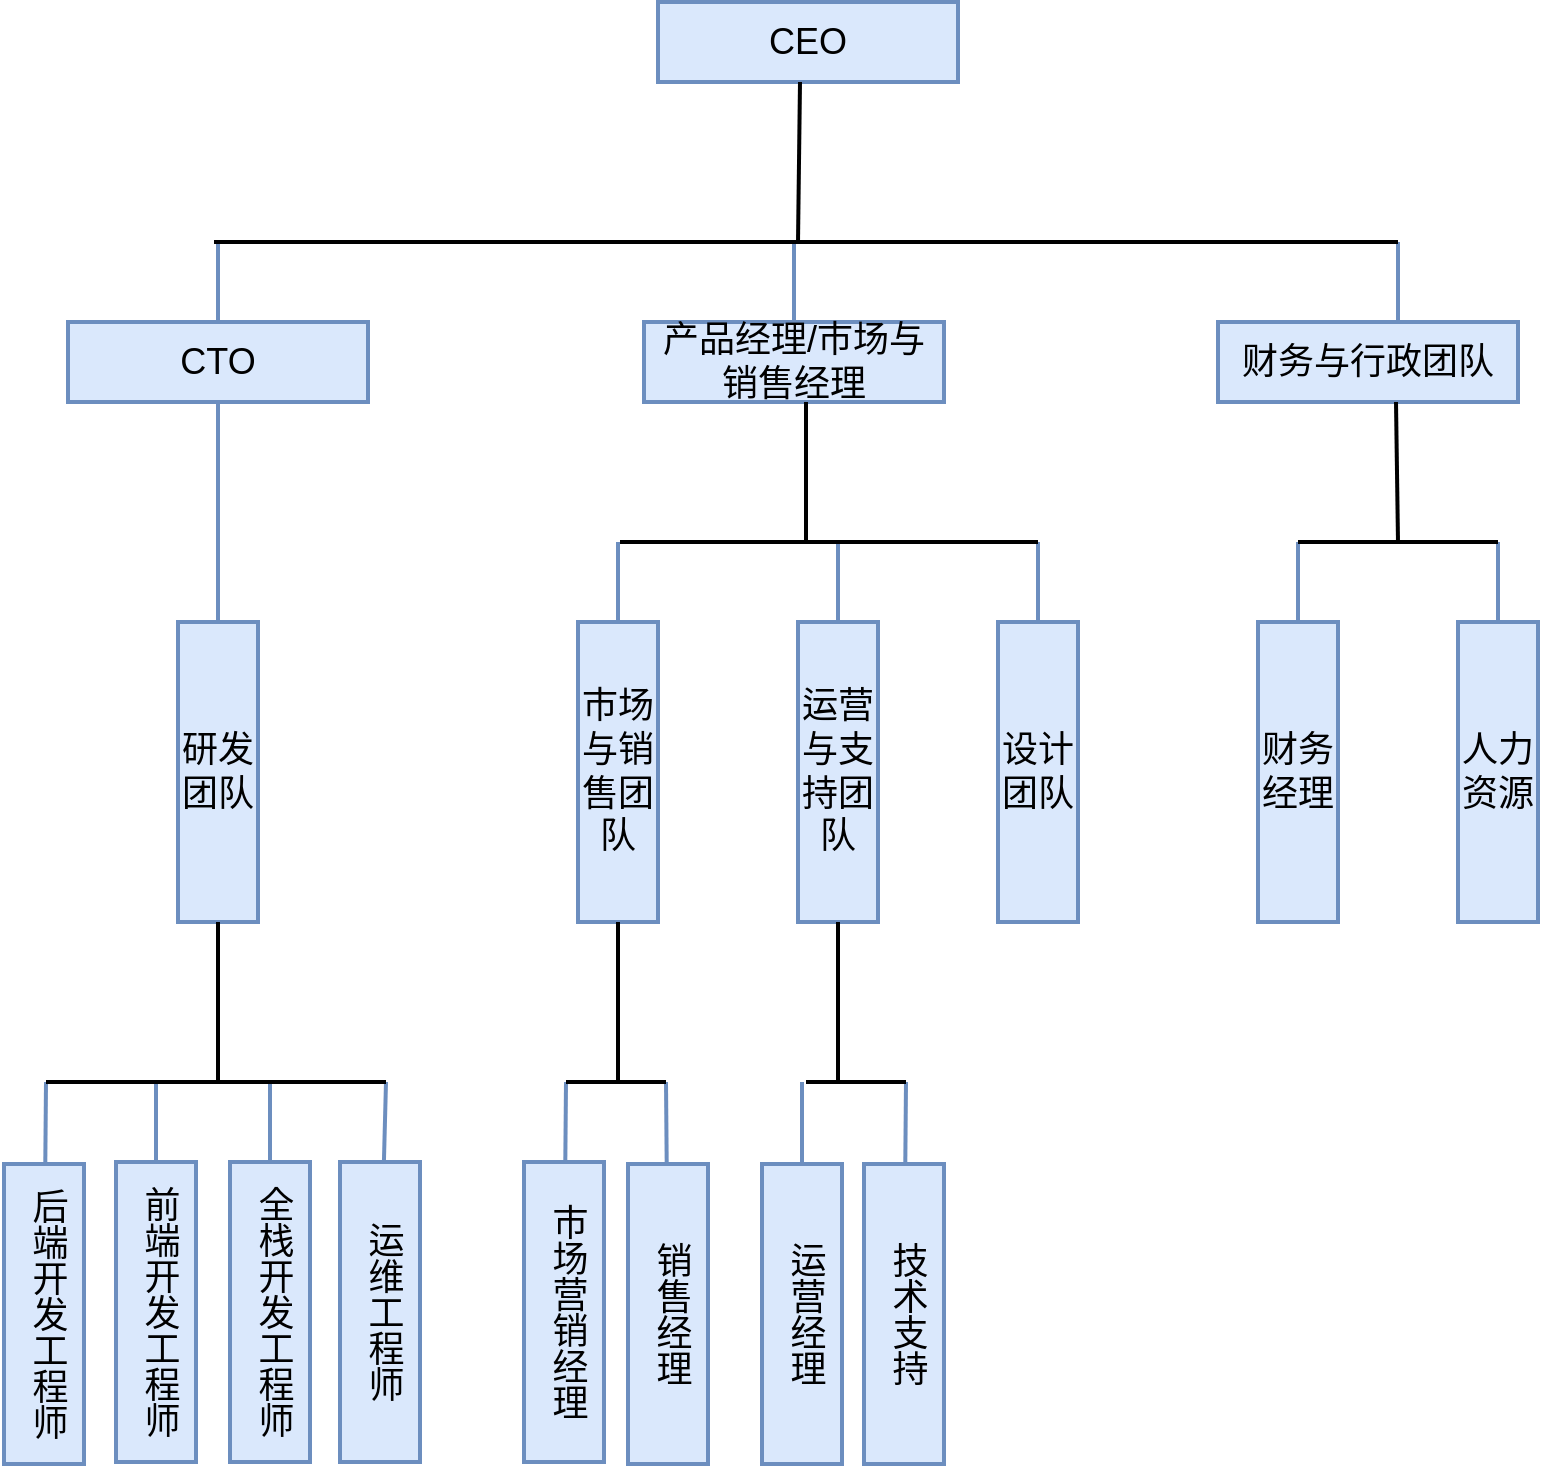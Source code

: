 <mxfile version="24.8.1">
  <diagram name="第 1 页" id="kcZdlDMOoqQzpaW8ADvZ">
    <mxGraphModel dx="1051" dy="786" grid="1" gridSize="10" guides="1" tooltips="1" connect="1" arrows="1" fold="1" page="1" pageScale="1" pageWidth="827" pageHeight="1169" math="0" shadow="0">
      <root>
        <mxCell id="0" />
        <mxCell id="1" parent="0" />
        <mxCell id="jP5qqYoJzU4zsviBNMvY-36" value="CEO" style="whiteSpace=wrap;strokeWidth=2;fillColor=#dae8fc;strokeColor=#6c8ebf;fontSize=18;" parent="1" vertex="1">
          <mxGeometry x="350" y="30" width="150" height="40" as="geometry" />
        </mxCell>
        <mxCell id="jP5qqYoJzU4zsviBNMvY-37" value="CTO" style="whiteSpace=wrap;strokeWidth=2;fillColor=#dae8fc;strokeColor=#6c8ebf;fontSize=18;" parent="1" vertex="1">
          <mxGeometry x="55" y="190" width="150" height="40" as="geometry" />
        </mxCell>
        <mxCell id="jP5qqYoJzU4zsviBNMvY-38" value="产品经理/市场与销售经理" style="whiteSpace=wrap;strokeWidth=2;fillColor=#dae8fc;strokeColor=#6c8ebf;fontSize=18;" parent="1" vertex="1">
          <mxGeometry x="343" y="190" width="150" height="40" as="geometry" />
        </mxCell>
        <mxCell id="jP5qqYoJzU4zsviBNMvY-39" value="研发团队" style="whiteSpace=wrap;strokeWidth=2;direction=south;fillColor=#dae8fc;strokeColor=#6c8ebf;fontSize=18;" parent="1" vertex="1">
          <mxGeometry x="110" y="340" width="40" height="150" as="geometry" />
        </mxCell>
        <mxCell id="jP5qqYoJzU4zsviBNMvY-40" value="后端开发工程师" style="strokeWidth=2;direction=south;whiteSpace=wrap;textDirection=vertical-lr;fillColor=#dae8fc;strokeColor=#6c8ebf;fontSize=18;" parent="1" vertex="1">
          <mxGeometry x="23" y="611" width="40" height="150" as="geometry" />
        </mxCell>
        <mxCell id="jP5qqYoJzU4zsviBNMvY-41" value="前端开发工程师" style="whiteSpace=wrap;strokeWidth=2;direction=south;textDirection=vertical-lr;fillColor=#dae8fc;strokeColor=#6c8ebf;fontSize=18;" parent="1" vertex="1">
          <mxGeometry x="79" y="610" width="40" height="150" as="geometry" />
        </mxCell>
        <mxCell id="jP5qqYoJzU4zsviBNMvY-42" value="全栈开发工程师" style="whiteSpace=wrap;strokeWidth=2;direction=south;textDirection=vertical-lr;fillColor=#dae8fc;strokeColor=#6c8ebf;fontSize=18;" parent="1" vertex="1">
          <mxGeometry x="136" y="610" width="40" height="150" as="geometry" />
        </mxCell>
        <mxCell id="jP5qqYoJzU4zsviBNMvY-43" value="运维工程师" style="whiteSpace=wrap;strokeWidth=2;direction=south;textDirection=vertical-lr;fillColor=#dae8fc;strokeColor=#6c8ebf;fontSize=18;" parent="1" vertex="1">
          <mxGeometry x="191" y="610" width="40" height="150" as="geometry" />
        </mxCell>
        <mxCell id="jP5qqYoJzU4zsviBNMvY-44" value="市场与销售团队" style="whiteSpace=wrap;strokeWidth=2;direction=south;fillColor=#dae8fc;strokeColor=#6c8ebf;fontSize=18;" parent="1" vertex="1">
          <mxGeometry x="310" y="340" width="40" height="150" as="geometry" />
        </mxCell>
        <mxCell id="jP5qqYoJzU4zsviBNMvY-45" value="运营与支持团队" style="whiteSpace=wrap;strokeWidth=2;direction=south;fillColor=#dae8fc;strokeColor=#6c8ebf;fontSize=18;" parent="1" vertex="1">
          <mxGeometry x="420" y="340" width="40" height="150" as="geometry" />
        </mxCell>
        <mxCell id="jP5qqYoJzU4zsviBNMvY-46" value="设计团队" style="whiteSpace=wrap;strokeWidth=2;direction=south;fillColor=#dae8fc;strokeColor=#6c8ebf;fontSize=18;" parent="1" vertex="1">
          <mxGeometry x="520" y="340" width="40" height="150" as="geometry" />
        </mxCell>
        <mxCell id="jP5qqYoJzU4zsviBNMvY-47" value="市场营销经理" style="whiteSpace=wrap;strokeWidth=2;direction=south;textDirection=vertical-lr;fillColor=#dae8fc;strokeColor=#6c8ebf;fontSize=18;" parent="1" vertex="1">
          <mxGeometry x="283" y="610" width="40" height="150" as="geometry" />
        </mxCell>
        <mxCell id="jP5qqYoJzU4zsviBNMvY-48" value="销售经理" style="whiteSpace=wrap;strokeWidth=2;direction=south;textDirection=vertical-lr;fillColor=#dae8fc;strokeColor=#6c8ebf;fontSize=18;" parent="1" vertex="1">
          <mxGeometry x="335" y="611" width="40" height="150" as="geometry" />
        </mxCell>
        <mxCell id="jP5qqYoJzU4zsviBNMvY-49" value="运营经理" style="whiteSpace=wrap;strokeWidth=2;direction=south;textDirection=vertical-lr;fillColor=#dae8fc;strokeColor=#6c8ebf;fontSize=18;" parent="1" vertex="1">
          <mxGeometry x="402" y="611" width="40" height="150" as="geometry" />
        </mxCell>
        <mxCell id="jP5qqYoJzU4zsviBNMvY-50" value="技术支持" style="whiteSpace=wrap;strokeWidth=2;direction=south;textDirection=vertical-lr;fillColor=#dae8fc;strokeColor=#6c8ebf;fontSize=18;" parent="1" vertex="1">
          <mxGeometry x="453" y="611" width="40" height="150" as="geometry" />
        </mxCell>
        <mxCell id="jP5qqYoJzU4zsviBNMvY-51" value="财务与行政团队" style="whiteSpace=wrap;strokeWidth=2;fillColor=#dae8fc;strokeColor=#6c8ebf;fontSize=18;" parent="1" vertex="1">
          <mxGeometry x="630" y="190" width="150" height="40" as="geometry" />
        </mxCell>
        <mxCell id="jP5qqYoJzU4zsviBNMvY-52" value="财务经理" style="whiteSpace=wrap;strokeWidth=2;direction=south;fillColor=#dae8fc;strokeColor=#6c8ebf;fontSize=18;" parent="1" vertex="1">
          <mxGeometry x="650" y="340" width="40" height="150" as="geometry" />
        </mxCell>
        <mxCell id="jP5qqYoJzU4zsviBNMvY-53" value="人力资源" style="whiteSpace=wrap;strokeWidth=2;direction=south;fillColor=#dae8fc;strokeColor=#6c8ebf;fontSize=18;" parent="1" vertex="1">
          <mxGeometry x="750" y="340" width="40" height="150" as="geometry" />
        </mxCell>
        <mxCell id="jP5qqYoJzU4zsviBNMvY-54" value="" style="curved=1;startArrow=none;endArrow=none;rounded=0;fillColor=#dae8fc;strokeColor=#6c8ebf;fontSize=18;endFill=0;strokeWidth=2;" parent="1" target="jP5qqYoJzU4zsviBNMvY-37" edge="1">
          <mxGeometry relative="1" as="geometry">
            <mxPoint x="130" y="150" as="sourcePoint" />
          </mxGeometry>
        </mxCell>
        <mxCell id="jP5qqYoJzU4zsviBNMvY-55" value="" style="curved=1;startArrow=none;endArrow=none;rounded=0;fillColor=#dae8fc;strokeColor=#6c8ebf;fontSize=18;endFill=0;strokeWidth=2;" parent="1" target="jP5qqYoJzU4zsviBNMvY-38" edge="1">
          <mxGeometry relative="1" as="geometry">
            <mxPoint x="418" y="150" as="sourcePoint" />
          </mxGeometry>
        </mxCell>
        <mxCell id="jP5qqYoJzU4zsviBNMvY-56" value="" style="curved=1;startArrow=none;endArrow=none;rounded=0;fillColor=#dae8fc;strokeColor=#6c8ebf;fontSize=18;endFill=0;strokeWidth=2;" parent="1" target="jP5qqYoJzU4zsviBNMvY-39" edge="1">
          <mxGeometry relative="1" as="geometry">
            <mxPoint x="130" y="230" as="sourcePoint" />
          </mxGeometry>
        </mxCell>
        <mxCell id="jP5qqYoJzU4zsviBNMvY-57" value="" style="curved=1;startArrow=none;endArrow=none;rounded=0;fillColor=#dae8fc;strokeColor=#6c8ebf;fontSize=18;endFill=0;strokeWidth=2;" parent="1" target="jP5qqYoJzU4zsviBNMvY-40" edge="1">
          <mxGeometry relative="1" as="geometry">
            <mxPoint x="44" y="570" as="sourcePoint" />
          </mxGeometry>
        </mxCell>
        <mxCell id="jP5qqYoJzU4zsviBNMvY-58" value="" style="curved=1;startArrow=none;endArrow=none;rounded=0;fillColor=#dae8fc;strokeColor=#6c8ebf;fontSize=18;endFill=0;strokeWidth=2;" parent="1" target="jP5qqYoJzU4zsviBNMvY-41" edge="1">
          <mxGeometry relative="1" as="geometry">
            <mxPoint x="99" y="570" as="sourcePoint" />
          </mxGeometry>
        </mxCell>
        <mxCell id="jP5qqYoJzU4zsviBNMvY-59" value="" style="curved=1;startArrow=none;endArrow=none;rounded=0;fillColor=#dae8fc;strokeColor=#6c8ebf;fontSize=18;endFill=0;strokeWidth=2;" parent="1" target="jP5qqYoJzU4zsviBNMvY-42" edge="1">
          <mxGeometry relative="1" as="geometry">
            <mxPoint x="156" y="570" as="sourcePoint" />
          </mxGeometry>
        </mxCell>
        <mxCell id="jP5qqYoJzU4zsviBNMvY-60" value="" style="curved=1;startArrow=none;endArrow=none;rounded=0;fillColor=#dae8fc;strokeColor=#6c8ebf;fontSize=18;endFill=0;strokeWidth=2;" parent="1" target="jP5qqYoJzU4zsviBNMvY-43" edge="1">
          <mxGeometry relative="1" as="geometry">
            <mxPoint x="214" y="570" as="sourcePoint" />
          </mxGeometry>
        </mxCell>
        <mxCell id="jP5qqYoJzU4zsviBNMvY-61" value="" style="curved=1;startArrow=none;endArrow=none;rounded=0;fillColor=#dae8fc;strokeColor=#6c8ebf;fontSize=18;endFill=0;entryX=0;entryY=0.5;entryDx=0;entryDy=0;strokeWidth=2;" parent="1" target="jP5qqYoJzU4zsviBNMvY-44" edge="1">
          <mxGeometry relative="1" as="geometry">
            <mxPoint x="330" y="300" as="sourcePoint" />
          </mxGeometry>
        </mxCell>
        <mxCell id="jP5qqYoJzU4zsviBNMvY-62" value="" style="curved=1;startArrow=none;endArrow=none;rounded=0;fillColor=#dae8fc;strokeColor=#6c8ebf;fontSize=18;endFill=0;strokeWidth=2;" parent="1" target="jP5qqYoJzU4zsviBNMvY-45" edge="1">
          <mxGeometry relative="1" as="geometry">
            <mxPoint x="440" y="300" as="sourcePoint" />
          </mxGeometry>
        </mxCell>
        <mxCell id="jP5qqYoJzU4zsviBNMvY-63" value="" style="curved=1;startArrow=none;endArrow=none;rounded=0;fillColor=#dae8fc;strokeColor=#6c8ebf;fontSize=18;endFill=0;entryX=0;entryY=0.5;entryDx=0;entryDy=0;strokeWidth=2;" parent="1" target="jP5qqYoJzU4zsviBNMvY-46" edge="1">
          <mxGeometry relative="1" as="geometry">
            <mxPoint x="540" y="300" as="sourcePoint" />
          </mxGeometry>
        </mxCell>
        <mxCell id="jP5qqYoJzU4zsviBNMvY-64" value="" style="curved=1;startArrow=none;endArrow=none;rounded=0;fillColor=#dae8fc;strokeColor=#6c8ebf;fontSize=18;endFill=0;strokeWidth=2;" parent="1" target="jP5qqYoJzU4zsviBNMvY-47" edge="1">
          <mxGeometry relative="1" as="geometry">
            <mxPoint x="304" y="570" as="sourcePoint" />
          </mxGeometry>
        </mxCell>
        <mxCell id="jP5qqYoJzU4zsviBNMvY-65" value="" style="curved=1;startArrow=none;endArrow=none;rounded=0;fillColor=#dae8fc;strokeColor=#6c8ebf;fontSize=18;endFill=0;strokeWidth=2;" parent="1" target="jP5qqYoJzU4zsviBNMvY-48" edge="1">
          <mxGeometry relative="1" as="geometry">
            <mxPoint x="354" y="570" as="sourcePoint" />
          </mxGeometry>
        </mxCell>
        <mxCell id="jP5qqYoJzU4zsviBNMvY-66" value="" style="curved=1;startArrow=none;endArrow=none;rounded=0;fillColor=#dae8fc;strokeColor=#6c8ebf;fontSize=18;endFill=0;strokeWidth=2;" parent="1" target="jP5qqYoJzU4zsviBNMvY-49" edge="1">
          <mxGeometry relative="1" as="geometry">
            <mxPoint x="422" y="570" as="sourcePoint" />
          </mxGeometry>
        </mxCell>
        <mxCell id="jP5qqYoJzU4zsviBNMvY-67" value="" style="curved=1;startArrow=none;endArrow=none;rounded=0;fillColor=#dae8fc;strokeColor=#6c8ebf;fontSize=18;endFill=0;strokeWidth=2;" parent="1" target="jP5qqYoJzU4zsviBNMvY-50" edge="1">
          <mxGeometry relative="1" as="geometry">
            <mxPoint x="474" y="570" as="sourcePoint" />
          </mxGeometry>
        </mxCell>
        <mxCell id="jP5qqYoJzU4zsviBNMvY-68" value="" style="curved=1;startArrow=none;endArrow=none;rounded=0;fillColor=#dae8fc;strokeColor=#6c8ebf;fontSize=18;endFill=0;strokeWidth=2;" parent="1" edge="1">
          <mxGeometry relative="1" as="geometry">
            <mxPoint x="720" y="150" as="sourcePoint" />
            <mxPoint x="720" y="190" as="targetPoint" />
          </mxGeometry>
        </mxCell>
        <mxCell id="jP5qqYoJzU4zsviBNMvY-69" value="" style="curved=1;startArrow=none;endArrow=none;rounded=0;fillColor=#dae8fc;strokeColor=#6c8ebf;fontSize=18;endFill=0;strokeWidth=2;" parent="1" target="jP5qqYoJzU4zsviBNMvY-52" edge="1">
          <mxGeometry relative="1" as="geometry">
            <mxPoint x="670" y="300" as="sourcePoint" />
          </mxGeometry>
        </mxCell>
        <mxCell id="jP5qqYoJzU4zsviBNMvY-70" value="" style="curved=1;startArrow=none;endArrow=none;rounded=0;fillColor=#dae8fc;strokeColor=#6c8ebf;fontSize=18;endFill=0;strokeWidth=2;" parent="1" target="jP5qqYoJzU4zsviBNMvY-53" edge="1">
          <mxGeometry relative="1" as="geometry">
            <mxPoint x="770" y="300" as="sourcePoint" />
          </mxGeometry>
        </mxCell>
        <mxCell id="g4Zqk-P81k30yzHddc97-1" value="" style="endArrow=none;html=1;rounded=0;strokeWidth=2;" edge="1" parent="1">
          <mxGeometry width="50" height="50" relative="1" as="geometry">
            <mxPoint x="44" y="570" as="sourcePoint" />
            <mxPoint x="214" y="570" as="targetPoint" />
          </mxGeometry>
        </mxCell>
        <mxCell id="g4Zqk-P81k30yzHddc97-2" value="" style="endArrow=none;html=1;rounded=0;entryX=1;entryY=0.5;entryDx=0;entryDy=0;strokeWidth=2;" edge="1" parent="1" target="jP5qqYoJzU4zsviBNMvY-39">
          <mxGeometry width="50" height="50" relative="1" as="geometry">
            <mxPoint x="130" y="570" as="sourcePoint" />
            <mxPoint x="182" y="550" as="targetPoint" />
          </mxGeometry>
        </mxCell>
        <mxCell id="g4Zqk-P81k30yzHddc97-3" value="" style="endArrow=none;html=1;rounded=0;strokeWidth=2;" edge="1" parent="1">
          <mxGeometry width="50" height="50" relative="1" as="geometry">
            <mxPoint x="304" y="570" as="sourcePoint" />
            <mxPoint x="354" y="570" as="targetPoint" />
          </mxGeometry>
        </mxCell>
        <mxCell id="g4Zqk-P81k30yzHddc97-4" value="" style="endArrow=none;html=1;rounded=0;strokeWidth=2;" edge="1" parent="1">
          <mxGeometry width="50" height="50" relative="1" as="geometry">
            <mxPoint x="330" y="570" as="sourcePoint" />
            <mxPoint x="330" y="490" as="targetPoint" />
          </mxGeometry>
        </mxCell>
        <mxCell id="g4Zqk-P81k30yzHddc97-5" value="" style="endArrow=none;html=1;rounded=0;strokeWidth=2;" edge="1" parent="1">
          <mxGeometry width="50" height="50" relative="1" as="geometry">
            <mxPoint x="424" y="570" as="sourcePoint" />
            <mxPoint x="474" y="570" as="targetPoint" />
          </mxGeometry>
        </mxCell>
        <mxCell id="g4Zqk-P81k30yzHddc97-6" value="" style="endArrow=none;html=1;rounded=0;strokeWidth=2;" edge="1" parent="1">
          <mxGeometry width="50" height="50" relative="1" as="geometry">
            <mxPoint x="440" y="570" as="sourcePoint" />
            <mxPoint x="440" y="490" as="targetPoint" />
          </mxGeometry>
        </mxCell>
        <mxCell id="g4Zqk-P81k30yzHddc97-7" value="" style="endArrow=none;html=1;rounded=0;strokeWidth=2;" edge="1" parent="1">
          <mxGeometry width="50" height="50" relative="1" as="geometry">
            <mxPoint x="331" y="300" as="sourcePoint" />
            <mxPoint x="540" y="300" as="targetPoint" />
          </mxGeometry>
        </mxCell>
        <mxCell id="g4Zqk-P81k30yzHddc97-8" value="" style="endArrow=none;html=1;rounded=0;strokeWidth=2;" edge="1" parent="1">
          <mxGeometry width="50" height="50" relative="1" as="geometry">
            <mxPoint x="424" y="300" as="sourcePoint" />
            <mxPoint x="424" y="230" as="targetPoint" />
          </mxGeometry>
        </mxCell>
        <mxCell id="g4Zqk-P81k30yzHddc97-9" value="" style="endArrow=none;html=1;rounded=0;strokeWidth=2;" edge="1" parent="1">
          <mxGeometry width="50" height="50" relative="1" as="geometry">
            <mxPoint x="670" y="300" as="sourcePoint" />
            <mxPoint x="770" y="300" as="targetPoint" />
          </mxGeometry>
        </mxCell>
        <mxCell id="g4Zqk-P81k30yzHddc97-10" value="" style="endArrow=none;html=1;rounded=0;strokeWidth=2;" edge="1" parent="1">
          <mxGeometry width="50" height="50" relative="1" as="geometry">
            <mxPoint x="720" y="300" as="sourcePoint" />
            <mxPoint x="719" y="230" as="targetPoint" />
          </mxGeometry>
        </mxCell>
        <mxCell id="g4Zqk-P81k30yzHddc97-11" value="" style="endArrow=none;html=1;rounded=0;strokeWidth=2;" edge="1" parent="1">
          <mxGeometry width="50" height="50" relative="1" as="geometry">
            <mxPoint x="128" y="150" as="sourcePoint" />
            <mxPoint x="720" y="150" as="targetPoint" />
          </mxGeometry>
        </mxCell>
        <mxCell id="g4Zqk-P81k30yzHddc97-12" value="" style="endArrow=none;html=1;rounded=0;strokeWidth=2;" edge="1" parent="1">
          <mxGeometry width="50" height="50" relative="1" as="geometry">
            <mxPoint x="420" y="150" as="sourcePoint" />
            <mxPoint x="421" y="70" as="targetPoint" />
          </mxGeometry>
        </mxCell>
      </root>
    </mxGraphModel>
  </diagram>
</mxfile>
